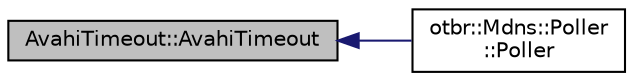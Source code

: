 digraph "AvahiTimeout::AvahiTimeout"
{
  edge [fontname="Helvetica",fontsize="10",labelfontname="Helvetica",labelfontsize="10"];
  node [fontname="Helvetica",fontsize="10",shape=record];
  rankdir="LR";
  Node1 [label="AvahiTimeout::AvahiTimeout",height=0.2,width=0.4,color="black", fillcolor="grey75", style="filled", fontcolor="black"];
  Node1 -> Node2 [dir="back",color="midnightblue",fontsize="10",style="solid",fontname="Helvetica"];
  Node2 [label="otbr::Mdns::Poller\l::Poller",height=0.2,width=0.4,color="black", fillcolor="white", style="filled",URL="$d5/d23/classotbr_1_1Mdns_1_1Poller.html#a12af7a3b0c9e4bc06a543a3218c584ff",tooltip="The constructor to initialize a Poller. "];
}
